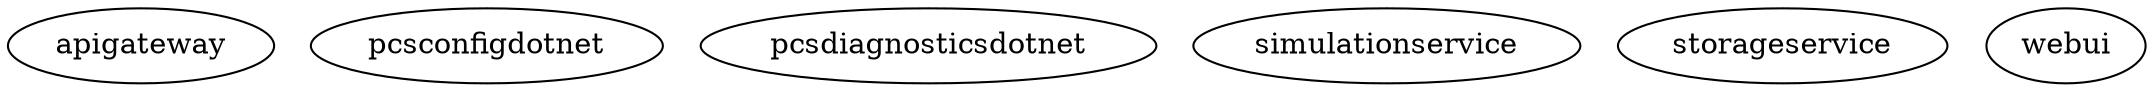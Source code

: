 digraph {

    apigateway
    pcsconfigdotnet
    pcsdiagnosticsdotnet
    simulationservice
    storageservice
    webui
    // reverseproxy -> webui, auth, iothubmanager, devicesimulation, telemetry, config
    // webui -> auth, iothubmanager, devicesimulation, telemetry, config, diagnostics
    // auth
    // iothubmanager -> auth, storageadapter
    // devicesimulation -> storageadapter
    // telemetry -> auth, storageadapter
    // config -> auth, storageadapter, devicesimulation, telemetry
    // storageadapter
    // asamanager -> telemetry, iothubmanager, config
    // diagnostics -> config
    
}